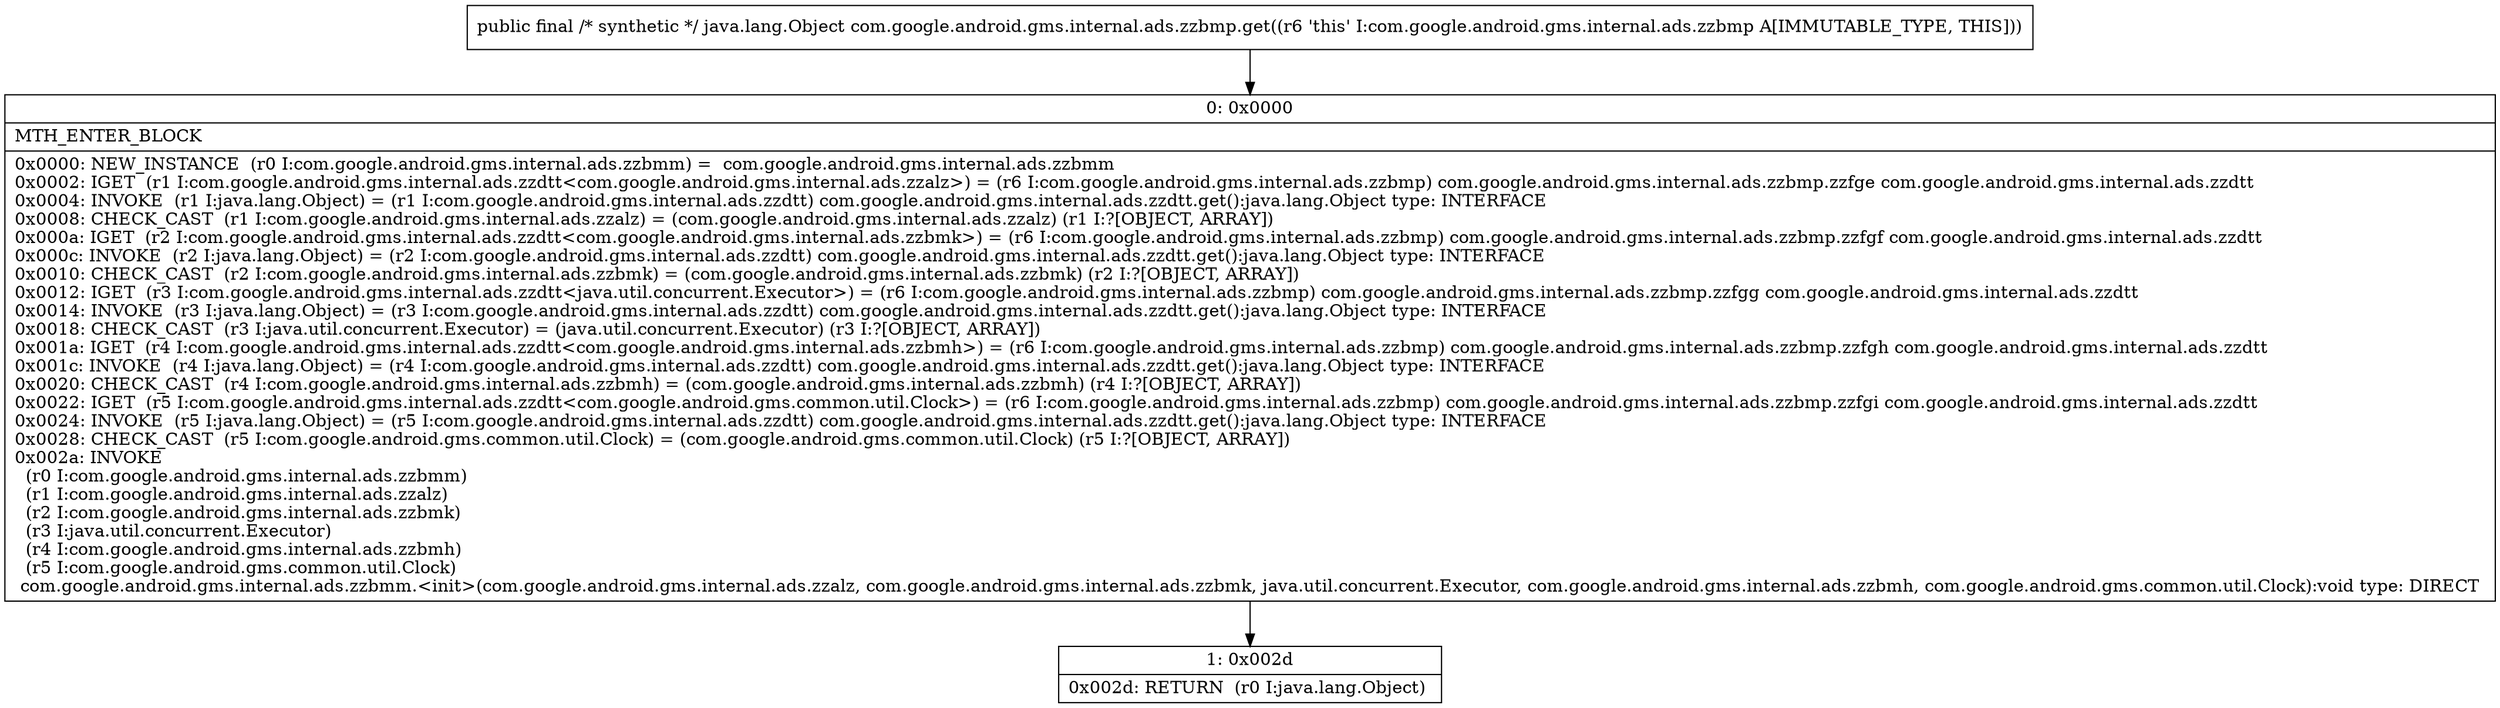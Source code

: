digraph "CFG forcom.google.android.gms.internal.ads.zzbmp.get()Ljava\/lang\/Object;" {
Node_0 [shape=record,label="{0\:\ 0x0000|MTH_ENTER_BLOCK\l|0x0000: NEW_INSTANCE  (r0 I:com.google.android.gms.internal.ads.zzbmm) =  com.google.android.gms.internal.ads.zzbmm \l0x0002: IGET  (r1 I:com.google.android.gms.internal.ads.zzdtt\<com.google.android.gms.internal.ads.zzalz\>) = (r6 I:com.google.android.gms.internal.ads.zzbmp) com.google.android.gms.internal.ads.zzbmp.zzfge com.google.android.gms.internal.ads.zzdtt \l0x0004: INVOKE  (r1 I:java.lang.Object) = (r1 I:com.google.android.gms.internal.ads.zzdtt) com.google.android.gms.internal.ads.zzdtt.get():java.lang.Object type: INTERFACE \l0x0008: CHECK_CAST  (r1 I:com.google.android.gms.internal.ads.zzalz) = (com.google.android.gms.internal.ads.zzalz) (r1 I:?[OBJECT, ARRAY]) \l0x000a: IGET  (r2 I:com.google.android.gms.internal.ads.zzdtt\<com.google.android.gms.internal.ads.zzbmk\>) = (r6 I:com.google.android.gms.internal.ads.zzbmp) com.google.android.gms.internal.ads.zzbmp.zzfgf com.google.android.gms.internal.ads.zzdtt \l0x000c: INVOKE  (r2 I:java.lang.Object) = (r2 I:com.google.android.gms.internal.ads.zzdtt) com.google.android.gms.internal.ads.zzdtt.get():java.lang.Object type: INTERFACE \l0x0010: CHECK_CAST  (r2 I:com.google.android.gms.internal.ads.zzbmk) = (com.google.android.gms.internal.ads.zzbmk) (r2 I:?[OBJECT, ARRAY]) \l0x0012: IGET  (r3 I:com.google.android.gms.internal.ads.zzdtt\<java.util.concurrent.Executor\>) = (r6 I:com.google.android.gms.internal.ads.zzbmp) com.google.android.gms.internal.ads.zzbmp.zzfgg com.google.android.gms.internal.ads.zzdtt \l0x0014: INVOKE  (r3 I:java.lang.Object) = (r3 I:com.google.android.gms.internal.ads.zzdtt) com.google.android.gms.internal.ads.zzdtt.get():java.lang.Object type: INTERFACE \l0x0018: CHECK_CAST  (r3 I:java.util.concurrent.Executor) = (java.util.concurrent.Executor) (r3 I:?[OBJECT, ARRAY]) \l0x001a: IGET  (r4 I:com.google.android.gms.internal.ads.zzdtt\<com.google.android.gms.internal.ads.zzbmh\>) = (r6 I:com.google.android.gms.internal.ads.zzbmp) com.google.android.gms.internal.ads.zzbmp.zzfgh com.google.android.gms.internal.ads.zzdtt \l0x001c: INVOKE  (r4 I:java.lang.Object) = (r4 I:com.google.android.gms.internal.ads.zzdtt) com.google.android.gms.internal.ads.zzdtt.get():java.lang.Object type: INTERFACE \l0x0020: CHECK_CAST  (r4 I:com.google.android.gms.internal.ads.zzbmh) = (com.google.android.gms.internal.ads.zzbmh) (r4 I:?[OBJECT, ARRAY]) \l0x0022: IGET  (r5 I:com.google.android.gms.internal.ads.zzdtt\<com.google.android.gms.common.util.Clock\>) = (r6 I:com.google.android.gms.internal.ads.zzbmp) com.google.android.gms.internal.ads.zzbmp.zzfgi com.google.android.gms.internal.ads.zzdtt \l0x0024: INVOKE  (r5 I:java.lang.Object) = (r5 I:com.google.android.gms.internal.ads.zzdtt) com.google.android.gms.internal.ads.zzdtt.get():java.lang.Object type: INTERFACE \l0x0028: CHECK_CAST  (r5 I:com.google.android.gms.common.util.Clock) = (com.google.android.gms.common.util.Clock) (r5 I:?[OBJECT, ARRAY]) \l0x002a: INVOKE  \l  (r0 I:com.google.android.gms.internal.ads.zzbmm)\l  (r1 I:com.google.android.gms.internal.ads.zzalz)\l  (r2 I:com.google.android.gms.internal.ads.zzbmk)\l  (r3 I:java.util.concurrent.Executor)\l  (r4 I:com.google.android.gms.internal.ads.zzbmh)\l  (r5 I:com.google.android.gms.common.util.Clock)\l com.google.android.gms.internal.ads.zzbmm.\<init\>(com.google.android.gms.internal.ads.zzalz, com.google.android.gms.internal.ads.zzbmk, java.util.concurrent.Executor, com.google.android.gms.internal.ads.zzbmh, com.google.android.gms.common.util.Clock):void type: DIRECT \l}"];
Node_1 [shape=record,label="{1\:\ 0x002d|0x002d: RETURN  (r0 I:java.lang.Object) \l}"];
MethodNode[shape=record,label="{public final \/* synthetic *\/ java.lang.Object com.google.android.gms.internal.ads.zzbmp.get((r6 'this' I:com.google.android.gms.internal.ads.zzbmp A[IMMUTABLE_TYPE, THIS])) }"];
MethodNode -> Node_0;
Node_0 -> Node_1;
}

